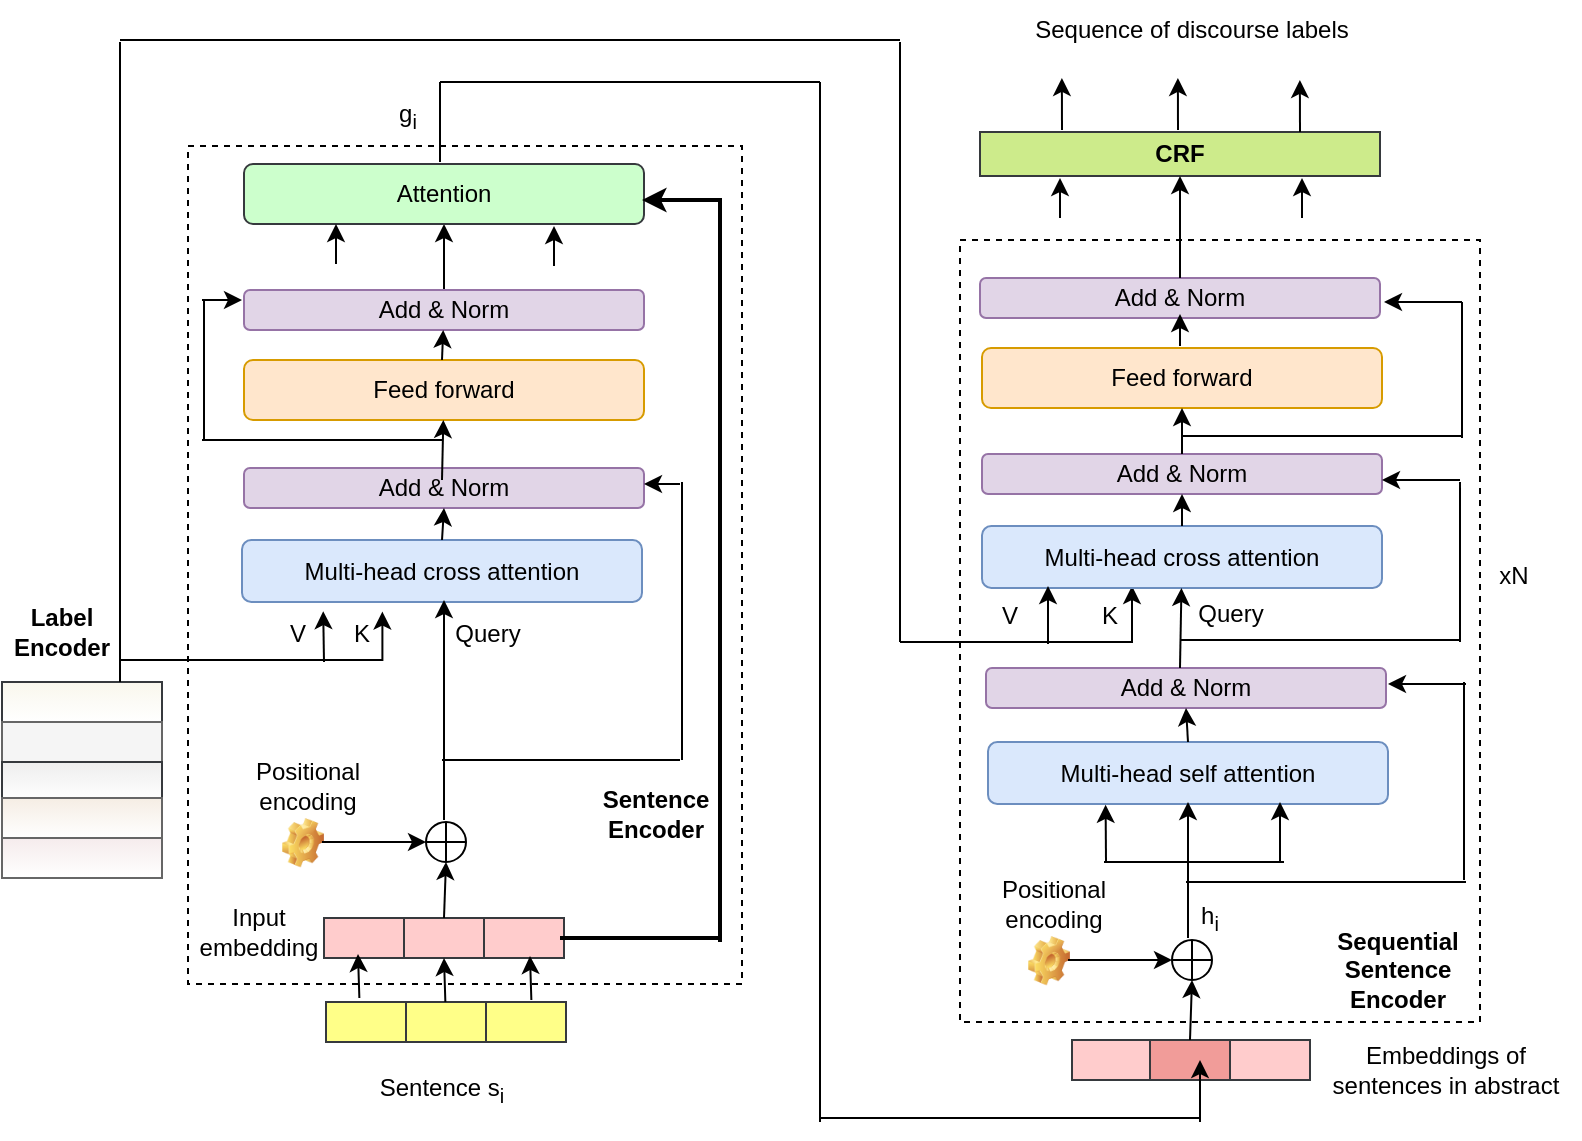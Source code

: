 <mxfile version="16.4.5" type="github">
  <diagram id="FdcYQjDbwHpzMvA2prWP" name="Page-1">
    <mxGraphModel dx="989" dy="551" grid="1" gridSize="10" guides="1" tooltips="1" connect="1" arrows="1" fold="1" page="1" pageScale="1" pageWidth="850" pageHeight="1100" math="0" shadow="0">
      <root>
        <mxCell id="0" />
        <mxCell id="1" parent="0" />
        <mxCell id="6voSHcXXVBX3k06lsxQZ-185" value="" style="rounded=0;whiteSpace=wrap;html=1;dashed=1;" vertex="1" parent="1">
          <mxGeometry x="510" y="479" width="260" height="391" as="geometry" />
        </mxCell>
        <mxCell id="6voSHcXXVBX3k06lsxQZ-63" value="" style="rounded=0;whiteSpace=wrap;html=1;dashed=1;" vertex="1" parent="1">
          <mxGeometry x="124" y="432" width="277" height="419" as="geometry" />
        </mxCell>
        <mxCell id="6voSHcXXVBX3k06lsxQZ-3" value="" style="rounded=0;whiteSpace=wrap;html=1;fillColor=#f9f7ed;strokeColor=#36393d;gradientColor=#ffffff;" vertex="1" parent="1">
          <mxGeometry x="31" y="700" width="80" height="20" as="geometry" />
        </mxCell>
        <mxCell id="6voSHcXXVBX3k06lsxQZ-4" value="" style="rounded=0;whiteSpace=wrap;html=1;fillColor=#f5f5f5;strokeColor=#666666;fontColor=#333333;" vertex="1" parent="1">
          <mxGeometry x="31" y="720" width="80" height="20" as="geometry" />
        </mxCell>
        <mxCell id="6voSHcXXVBX3k06lsxQZ-5" value="" style="rounded=0;whiteSpace=wrap;html=1;fillColor=#eeeeee;strokeColor=#36393d;gradientColor=#ffffff;" vertex="1" parent="1">
          <mxGeometry x="31" y="740" width="80" height="20" as="geometry" />
        </mxCell>
        <mxCell id="6voSHcXXVBX3k06lsxQZ-6" value="" style="rounded=0;whiteSpace=wrap;html=1;fillColor=#F5EDE4;strokeColor=#666666;fontColor=#333333;gradientColor=#ffffff;" vertex="1" parent="1">
          <mxGeometry x="31" y="758" width="80" height="20" as="geometry" />
        </mxCell>
        <mxCell id="6voSHcXXVBX3k06lsxQZ-7" value="" style="rounded=0;whiteSpace=wrap;html=1;fillColor=#F5EBEC;strokeColor=#666666;fontColor=#333333;gradientColor=#ffffff;" vertex="1" parent="1">
          <mxGeometry x="31" y="778" width="80" height="20" as="geometry" />
        </mxCell>
        <mxCell id="6voSHcXXVBX3k06lsxQZ-9" value="" style="rounded=0;whiteSpace=wrap;html=1;fillColor=#ffff88;strokeColor=#36393d;" vertex="1" parent="1">
          <mxGeometry x="193" y="860" width="40" height="20" as="geometry" />
        </mxCell>
        <mxCell id="6voSHcXXVBX3k06lsxQZ-10" value="" style="rounded=0;whiteSpace=wrap;html=1;fillColor=#ffff88;strokeColor=#36393d;" vertex="1" parent="1">
          <mxGeometry x="233" y="860" width="40" height="20" as="geometry" />
        </mxCell>
        <mxCell id="6voSHcXXVBX3k06lsxQZ-12" value="" style="rounded=0;whiteSpace=wrap;html=1;fillColor=#ffcccc;strokeColor=#36393d;" vertex="1" parent="1">
          <mxGeometry x="192" y="818" width="40" height="20" as="geometry" />
        </mxCell>
        <mxCell id="6voSHcXXVBX3k06lsxQZ-13" value="" style="rounded=0;whiteSpace=wrap;html=1;fillColor=#ffcccc;strokeColor=#36393d;" vertex="1" parent="1">
          <mxGeometry x="232" y="818" width="40" height="20" as="geometry" />
        </mxCell>
        <mxCell id="6voSHcXXVBX3k06lsxQZ-14" value="" style="rounded=0;whiteSpace=wrap;html=1;fillColor=#ffcccc;strokeColor=#36393d;" vertex="1" parent="1">
          <mxGeometry x="272" y="818" width="40" height="20" as="geometry" />
        </mxCell>
        <mxCell id="6voSHcXXVBX3k06lsxQZ-15" value="Multi-head cross attention" style="rounded=1;whiteSpace=wrap;html=1;fillColor=#dae8fc;strokeColor=#6c8ebf;" vertex="1" parent="1">
          <mxGeometry x="151" y="629" width="200" height="31" as="geometry" />
        </mxCell>
        <mxCell id="6voSHcXXVBX3k06lsxQZ-16" value="" style="verticalLabelPosition=bottom;verticalAlign=top;html=1;shape=mxgraph.flowchart.summing_function;" vertex="1" parent="1">
          <mxGeometry x="243" y="770" width="20" height="20" as="geometry" />
        </mxCell>
        <mxCell id="6voSHcXXVBX3k06lsxQZ-17" value="" style="shape=image;html=1;verticalLabelPosition=bottom;verticalAlign=top;imageAspect=1;aspect=fixed;image=img/clipart/Gear_128x128.png" vertex="1" parent="1">
          <mxGeometry x="171" y="768" width="21" height="24.63" as="geometry" />
        </mxCell>
        <mxCell id="6voSHcXXVBX3k06lsxQZ-18" value="" style="endArrow=classic;html=1;rounded=0;entryX=0;entryY=0.5;entryDx=0;entryDy=0;entryPerimeter=0;" edge="1" parent="1" target="6voSHcXXVBX3k06lsxQZ-16">
          <mxGeometry width="50" height="50" relative="1" as="geometry">
            <mxPoint x="191" y="780" as="sourcePoint" />
            <mxPoint x="243" y="728" as="targetPoint" />
          </mxGeometry>
        </mxCell>
        <mxCell id="6voSHcXXVBX3k06lsxQZ-19" value="" style="endArrow=classic;html=1;rounded=0;entryX=0.5;entryY=1;entryDx=0;entryDy=0;entryPerimeter=0;exitX=0.5;exitY=0;exitDx=0;exitDy=0;" edge="1" parent="1" source="6voSHcXXVBX3k06lsxQZ-13" target="6voSHcXXVBX3k06lsxQZ-16">
          <mxGeometry width="50" height="50" relative="1" as="geometry">
            <mxPoint x="251" y="839" as="sourcePoint" />
            <mxPoint x="301" y="789" as="targetPoint" />
          </mxGeometry>
        </mxCell>
        <mxCell id="6voSHcXXVBX3k06lsxQZ-20" value="" style="endArrow=classic;html=1;rounded=0;" edge="1" parent="1">
          <mxGeometry width="50" height="50" relative="1" as="geometry">
            <mxPoint x="252" y="769" as="sourcePoint" />
            <mxPoint x="252" y="659" as="targetPoint" />
          </mxGeometry>
        </mxCell>
        <mxCell id="6voSHcXXVBX3k06lsxQZ-28" value="" style="endArrow=classic;html=1;rounded=0;entryX=0.75;entryY=1;entryDx=0;entryDy=0;" edge="1" parent="1" source="6voSHcXXVBX3k06lsxQZ-10">
          <mxGeometry width="50" height="50" relative="1" as="geometry">
            <mxPoint x="252" y="859" as="sourcePoint" />
            <mxPoint x="252" y="838" as="targetPoint" />
          </mxGeometry>
        </mxCell>
        <mxCell id="6voSHcXXVBX3k06lsxQZ-29" value="" style="rounded=0;whiteSpace=wrap;html=1;fillColor=#ffff88;strokeColor=#36393d;" vertex="1" parent="1">
          <mxGeometry x="273" y="860" width="40" height="20" as="geometry" />
        </mxCell>
        <mxCell id="6voSHcXXVBX3k06lsxQZ-41" value="" style="edgeStyle=orthogonalEdgeStyle;rounded=0;orthogonalLoop=1;jettySize=auto;html=1;exitX=0.5;exitY=0;exitDx=0;exitDy=0;" edge="1" parent="1" source="6voSHcXXVBX3k06lsxQZ-32" target="6voSHcXXVBX3k06lsxQZ-34">
          <mxGeometry relative="1" as="geometry" />
        </mxCell>
        <mxCell id="6voSHcXXVBX3k06lsxQZ-30" value="Add &amp;amp; Norm" style="rounded=1;whiteSpace=wrap;html=1;fillColor=#e1d5e7;strokeColor=#9673a6;" vertex="1" parent="1">
          <mxGeometry x="152" y="593" width="200" height="20" as="geometry" />
        </mxCell>
        <mxCell id="6voSHcXXVBX3k06lsxQZ-31" value="Feed forward" style="rounded=1;whiteSpace=wrap;html=1;fillColor=#ffe6cc;strokeColor=#d79b00;" vertex="1" parent="1">
          <mxGeometry x="152" y="539" width="200" height="30" as="geometry" />
        </mxCell>
        <mxCell id="6voSHcXXVBX3k06lsxQZ-32" value="Add &amp;amp; Norm" style="rounded=1;whiteSpace=wrap;html=1;fillColor=#e1d5e7;strokeColor=#9673a6;" vertex="1" parent="1">
          <mxGeometry x="152" y="504" width="200" height="20" as="geometry" />
        </mxCell>
        <mxCell id="6voSHcXXVBX3k06lsxQZ-34" value="Attention" style="rounded=1;whiteSpace=wrap;html=1;fillColor=#CCFFCC;strokeColor=#36393d;" vertex="1" parent="1">
          <mxGeometry x="152" y="441" width="200" height="30" as="geometry" />
        </mxCell>
        <mxCell id="6voSHcXXVBX3k06lsxQZ-36" value="" style="endArrow=classic;html=1;rounded=0;exitX=0.5;exitY=0;exitDx=0;exitDy=0;entryX=0.5;entryY=1;entryDx=0;entryDy=0;" edge="1" parent="1" source="6voSHcXXVBX3k06lsxQZ-15" target="6voSHcXXVBX3k06lsxQZ-30">
          <mxGeometry width="50" height="50" relative="1" as="geometry">
            <mxPoint x="251" y="659" as="sourcePoint" />
            <mxPoint x="301" y="609" as="targetPoint" />
          </mxGeometry>
        </mxCell>
        <mxCell id="6voSHcXXVBX3k06lsxQZ-39" value="" style="endArrow=classic;html=1;rounded=0;" edge="1" parent="1" target="6voSHcXXVBX3k06lsxQZ-31">
          <mxGeometry width="50" height="50" relative="1" as="geometry">
            <mxPoint x="251" y="599" as="sourcePoint" />
            <mxPoint x="301" y="549" as="targetPoint" />
          </mxGeometry>
        </mxCell>
        <mxCell id="6voSHcXXVBX3k06lsxQZ-43" value="" style="endArrow=classic;html=1;rounded=0;" edge="1" parent="1" target="6voSHcXXVBX3k06lsxQZ-32">
          <mxGeometry width="50" height="50" relative="1" as="geometry">
            <mxPoint x="251" y="539" as="sourcePoint" />
            <mxPoint x="301" y="509" as="targetPoint" />
          </mxGeometry>
        </mxCell>
        <mxCell id="6voSHcXXVBX3k06lsxQZ-44" value="" style="endArrow=none;html=1;rounded=0;" edge="1" parent="1">
          <mxGeometry width="50" height="50" relative="1" as="geometry">
            <mxPoint x="251" y="739" as="sourcePoint" />
            <mxPoint x="370" y="739" as="targetPoint" />
          </mxGeometry>
        </mxCell>
        <mxCell id="6voSHcXXVBX3k06lsxQZ-45" value="" style="endArrow=none;html=1;rounded=0;" edge="1" parent="1">
          <mxGeometry width="50" height="50" relative="1" as="geometry">
            <mxPoint x="371" y="739" as="sourcePoint" />
            <mxPoint x="371" y="600" as="targetPoint" />
          </mxGeometry>
        </mxCell>
        <mxCell id="6voSHcXXVBX3k06lsxQZ-46" value="" style="endArrow=classic;html=1;rounded=0;entryX=1;entryY=0.5;entryDx=0;entryDy=0;" edge="1" parent="1">
          <mxGeometry width="50" height="50" relative="1" as="geometry">
            <mxPoint x="370" y="601" as="sourcePoint" />
            <mxPoint x="352" y="601" as="targetPoint" />
          </mxGeometry>
        </mxCell>
        <mxCell id="6voSHcXXVBX3k06lsxQZ-47" value="" style="endArrow=classic;html=1;rounded=0;strokeWidth=2;" edge="1" parent="1">
          <mxGeometry width="50" height="50" relative="1" as="geometry">
            <mxPoint x="391" y="459" as="sourcePoint" />
            <mxPoint x="351" y="459" as="targetPoint" />
          </mxGeometry>
        </mxCell>
        <mxCell id="6voSHcXXVBX3k06lsxQZ-50" value="" style="endArrow=none;html=1;rounded=0;" edge="1" parent="1">
          <mxGeometry width="50" height="50" relative="1" as="geometry">
            <mxPoint x="131" y="579" as="sourcePoint" />
            <mxPoint x="251" y="579" as="targetPoint" />
          </mxGeometry>
        </mxCell>
        <mxCell id="6voSHcXXVBX3k06lsxQZ-51" value="" style="endArrow=none;html=1;rounded=0;" edge="1" parent="1">
          <mxGeometry width="50" height="50" relative="1" as="geometry">
            <mxPoint x="132" y="579" as="sourcePoint" />
            <mxPoint x="132" y="509" as="targetPoint" />
          </mxGeometry>
        </mxCell>
        <mxCell id="6voSHcXXVBX3k06lsxQZ-52" value="" style="endArrow=classic;html=1;rounded=0;" edge="1" parent="1">
          <mxGeometry width="50" height="50" relative="1" as="geometry">
            <mxPoint x="131" y="509" as="sourcePoint" />
            <mxPoint x="151" y="509" as="targetPoint" />
          </mxGeometry>
        </mxCell>
        <mxCell id="6voSHcXXVBX3k06lsxQZ-58" value="Sentence s&lt;sub&gt;i&lt;/sub&gt;" style="text;html=1;strokeColor=none;fillColor=none;align=center;verticalAlign=middle;whiteSpace=wrap;rounded=0;" vertex="1" parent="1">
          <mxGeometry x="181" y="889" width="140" height="30" as="geometry" />
        </mxCell>
        <mxCell id="6voSHcXXVBX3k06lsxQZ-59" value="Input embedding" style="text;html=1;strokeColor=none;fillColor=none;align=center;verticalAlign=middle;whiteSpace=wrap;rounded=0;" vertex="1" parent="1">
          <mxGeometry x="122" y="810" width="75" height="30" as="geometry" />
        </mxCell>
        <mxCell id="6voSHcXXVBX3k06lsxQZ-60" value="Positional encoding" style="text;html=1;strokeColor=none;fillColor=none;align=center;verticalAlign=middle;whiteSpace=wrap;rounded=0;" vertex="1" parent="1">
          <mxGeometry x="139" y="737" width="90" height="30" as="geometry" />
        </mxCell>
        <mxCell id="6voSHcXXVBX3k06lsxQZ-64" value="&lt;font style=&quot;font-size: 12px&quot;&gt;&lt;b&gt;Label Encoder&lt;/b&gt;&lt;/font&gt;" style="text;html=1;strokeColor=none;fillColor=none;align=center;verticalAlign=middle;whiteSpace=wrap;rounded=0;" vertex="1" parent="1">
          <mxGeometry x="31" y="660" width="60" height="30" as="geometry" />
        </mxCell>
        <mxCell id="6voSHcXXVBX3k06lsxQZ-65" value="Query" style="text;html=1;strokeColor=none;fillColor=none;align=center;verticalAlign=middle;whiteSpace=wrap;rounded=0;" vertex="1" parent="1">
          <mxGeometry x="254" y="661" width="40" height="30" as="geometry" />
        </mxCell>
        <mxCell id="6voSHcXXVBX3k06lsxQZ-67" value="" style="edgeStyle=orthogonalEdgeStyle;rounded=0;orthogonalLoop=1;jettySize=auto;html=1;startArrow=none;" edge="1" parent="1">
          <mxGeometry relative="1" as="geometry">
            <mxPoint x="596" y="652" as="targetPoint" />
            <Array as="points">
              <mxPoint x="596" y="680" />
            </Array>
            <mxPoint x="480" y="680" as="sourcePoint" />
          </mxGeometry>
        </mxCell>
        <mxCell id="6voSHcXXVBX3k06lsxQZ-71" value="Multi-head cross attention" style="rounded=1;whiteSpace=wrap;html=1;fillColor=#dae8fc;strokeColor=#6c8ebf;" vertex="1" parent="1">
          <mxGeometry x="521" y="622" width="200" height="31" as="geometry" />
        </mxCell>
        <mxCell id="6voSHcXXVBX3k06lsxQZ-77" value="" style="endArrow=classic;html=1;rounded=0;entryX=0.25;entryY=1;entryDx=0;entryDy=0;" edge="1" parent="1">
          <mxGeometry width="50" height="50" relative="1" as="geometry">
            <mxPoint x="554" y="681" as="sourcePoint" />
            <mxPoint x="554" y="652" as="targetPoint" />
          </mxGeometry>
        </mxCell>
        <mxCell id="6voSHcXXVBX3k06lsxQZ-79" value="Add &amp;amp; Norm" style="rounded=1;whiteSpace=wrap;html=1;fillColor=#e1d5e7;strokeColor=#9673a6;" vertex="1" parent="1">
          <mxGeometry x="521" y="586" width="200" height="20" as="geometry" />
        </mxCell>
        <mxCell id="6voSHcXXVBX3k06lsxQZ-80" value="Feed forward" style="rounded=1;whiteSpace=wrap;html=1;fillColor=#ffe6cc;strokeColor=#d79b00;" vertex="1" parent="1">
          <mxGeometry x="521" y="533" width="200" height="30" as="geometry" />
        </mxCell>
        <mxCell id="6voSHcXXVBX3k06lsxQZ-83" value="" style="endArrow=classic;html=1;rounded=0;exitX=0.5;exitY=0;exitDx=0;exitDy=0;entryX=0.5;entryY=1;entryDx=0;entryDy=0;" edge="1" parent="1" source="6voSHcXXVBX3k06lsxQZ-71" target="6voSHcXXVBX3k06lsxQZ-79">
          <mxGeometry width="50" height="50" relative="1" as="geometry">
            <mxPoint x="623" y="428" as="sourcePoint" />
            <mxPoint x="673" y="378" as="targetPoint" />
          </mxGeometry>
        </mxCell>
        <mxCell id="6voSHcXXVBX3k06lsxQZ-102" value="" style="rounded=0;whiteSpace=wrap;html=1;fillColor=#ffcccc;strokeColor=#36393d;" vertex="1" parent="1">
          <mxGeometry x="566" y="879" width="40" height="20" as="geometry" />
        </mxCell>
        <mxCell id="6voSHcXXVBX3k06lsxQZ-103" value="" style="rounded=0;whiteSpace=wrap;html=1;fillColor=#F19C99;strokeColor=#36393d;" vertex="1" parent="1">
          <mxGeometry x="605" y="879" width="40" height="20" as="geometry" />
        </mxCell>
        <mxCell id="6voSHcXXVBX3k06lsxQZ-104" value="" style="rounded=0;whiteSpace=wrap;html=1;fillColor=#ffcccc;strokeColor=#36393d;" vertex="1" parent="1">
          <mxGeometry x="645" y="879" width="40" height="20" as="geometry" />
        </mxCell>
        <mxCell id="6voSHcXXVBX3k06lsxQZ-105" value="Multi-head self attention" style="rounded=1;whiteSpace=wrap;html=1;fillColor=#dae8fc;strokeColor=#6c8ebf;" vertex="1" parent="1">
          <mxGeometry x="524" y="730" width="200" height="31" as="geometry" />
        </mxCell>
        <mxCell id="6voSHcXXVBX3k06lsxQZ-106" value="" style="verticalLabelPosition=bottom;verticalAlign=top;html=1;shape=mxgraph.flowchart.summing_function;" vertex="1" parent="1">
          <mxGeometry x="616" y="829" width="20" height="20" as="geometry" />
        </mxCell>
        <mxCell id="6voSHcXXVBX3k06lsxQZ-107" value="" style="shape=image;html=1;verticalLabelPosition=bottom;verticalAlign=top;imageAspect=1;aspect=fixed;image=img/clipart/Gear_128x128.png" vertex="1" parent="1">
          <mxGeometry x="544" y="827" width="21" height="24.63" as="geometry" />
        </mxCell>
        <mxCell id="6voSHcXXVBX3k06lsxQZ-108" value="" style="endArrow=classic;html=1;rounded=0;entryX=0;entryY=0.5;entryDx=0;entryDy=0;entryPerimeter=0;" edge="1" parent="1" target="6voSHcXXVBX3k06lsxQZ-106">
          <mxGeometry width="50" height="50" relative="1" as="geometry">
            <mxPoint x="564" y="839" as="sourcePoint" />
            <mxPoint x="616" y="787" as="targetPoint" />
          </mxGeometry>
        </mxCell>
        <mxCell id="6voSHcXXVBX3k06lsxQZ-109" value="" style="endArrow=classic;html=1;rounded=0;entryX=0.5;entryY=1;entryDx=0;entryDy=0;entryPerimeter=0;exitX=0.5;exitY=0;exitDx=0;exitDy=0;" edge="1" parent="1" source="6voSHcXXVBX3k06lsxQZ-103" target="6voSHcXXVBX3k06lsxQZ-106">
          <mxGeometry width="50" height="50" relative="1" as="geometry">
            <mxPoint x="624" y="898" as="sourcePoint" />
            <mxPoint x="674" y="848" as="targetPoint" />
          </mxGeometry>
        </mxCell>
        <mxCell id="6voSHcXXVBX3k06lsxQZ-110" value="" style="endArrow=classic;html=1;rounded=0;" edge="1" parent="1">
          <mxGeometry width="50" height="50" relative="1" as="geometry">
            <mxPoint x="624" y="828" as="sourcePoint" />
            <mxPoint x="624" y="760" as="targetPoint" />
          </mxGeometry>
        </mxCell>
        <mxCell id="6voSHcXXVBX3k06lsxQZ-113" value="Add &amp;amp; Norm" style="rounded=1;whiteSpace=wrap;html=1;fillColor=#e1d5e7;strokeColor=#9673a6;" vertex="1" parent="1">
          <mxGeometry x="523" y="693" width="200" height="20" as="geometry" />
        </mxCell>
        <mxCell id="6voSHcXXVBX3k06lsxQZ-117" value="" style="endArrow=classic;html=1;rounded=0;exitX=0.5;exitY=0;exitDx=0;exitDy=0;entryX=0.5;entryY=1;entryDx=0;entryDy=0;" edge="1" parent="1" source="6voSHcXXVBX3k06lsxQZ-105" target="6voSHcXXVBX3k06lsxQZ-113">
          <mxGeometry width="50" height="50" relative="1" as="geometry">
            <mxPoint x="624" y="718" as="sourcePoint" />
            <mxPoint x="674" y="668" as="targetPoint" />
          </mxGeometry>
        </mxCell>
        <mxCell id="6voSHcXXVBX3k06lsxQZ-120" value="" style="endArrow=none;html=1;rounded=0;" edge="1" parent="1">
          <mxGeometry width="50" height="50" relative="1" as="geometry">
            <mxPoint x="623" y="800" as="sourcePoint" />
            <mxPoint x="763" y="800" as="targetPoint" />
          </mxGeometry>
        </mxCell>
        <mxCell id="6voSHcXXVBX3k06lsxQZ-121" value="" style="endArrow=none;html=1;rounded=0;" edge="1" parent="1">
          <mxGeometry width="50" height="50" relative="1" as="geometry">
            <mxPoint x="762" y="799" as="sourcePoint" />
            <mxPoint x="762" y="700" as="targetPoint" />
          </mxGeometry>
        </mxCell>
        <mxCell id="6voSHcXXVBX3k06lsxQZ-122" value="" style="endArrow=classic;html=1;rounded=0;entryX=1;entryY=0.5;entryDx=0;entryDy=0;" edge="1" parent="1">
          <mxGeometry width="50" height="50" relative="1" as="geometry">
            <mxPoint x="763" y="701" as="sourcePoint" />
            <mxPoint x="724" y="701" as="targetPoint" />
          </mxGeometry>
        </mxCell>
        <mxCell id="6voSHcXXVBX3k06lsxQZ-131" value="Positional encoding" style="text;html=1;strokeColor=none;fillColor=none;align=center;verticalAlign=middle;whiteSpace=wrap;rounded=0;" vertex="1" parent="1">
          <mxGeometry x="512" y="796" width="90" height="30" as="geometry" />
        </mxCell>
        <mxCell id="6voSHcXXVBX3k06lsxQZ-144" value="" style="endArrow=none;html=1;rounded=0;" edge="1" parent="1">
          <mxGeometry width="50" height="50" relative="1" as="geometry">
            <mxPoint x="250" y="440" as="sourcePoint" />
            <mxPoint x="250" y="400" as="targetPoint" />
          </mxGeometry>
        </mxCell>
        <mxCell id="6voSHcXXVBX3k06lsxQZ-145" value="" style="endArrow=none;html=1;rounded=0;" edge="1" parent="1">
          <mxGeometry width="50" height="50" relative="1" as="geometry">
            <mxPoint x="250" y="400" as="sourcePoint" />
            <mxPoint x="440" y="400" as="targetPoint" />
          </mxGeometry>
        </mxCell>
        <mxCell id="6voSHcXXVBX3k06lsxQZ-146" value="" style="endArrow=none;html=1;rounded=0;" edge="1" parent="1">
          <mxGeometry width="50" height="50" relative="1" as="geometry">
            <mxPoint x="440" y="400" as="sourcePoint" />
            <mxPoint x="440" y="920" as="targetPoint" />
          </mxGeometry>
        </mxCell>
        <mxCell id="6voSHcXXVBX3k06lsxQZ-148" value="" style="endArrow=none;html=1;rounded=0;" edge="1" parent="1">
          <mxGeometry width="50" height="50" relative="1" as="geometry">
            <mxPoint x="440" y="918" as="sourcePoint" />
            <mxPoint x="630" y="918" as="targetPoint" />
          </mxGeometry>
        </mxCell>
        <mxCell id="6voSHcXXVBX3k06lsxQZ-150" value="g&lt;sub&gt;i&lt;/sub&gt;" style="text;html=1;strokeColor=none;fillColor=none;align=center;verticalAlign=middle;whiteSpace=wrap;rounded=0;" vertex="1" parent="1">
          <mxGeometry x="204" y="402" width="60" height="30" as="geometry" />
        </mxCell>
        <mxCell id="6voSHcXXVBX3k06lsxQZ-151" value="" style="endArrow=none;html=1;rounded=0;" edge="1" parent="1">
          <mxGeometry width="50" height="50" relative="1" as="geometry">
            <mxPoint x="582" y="790" as="sourcePoint" />
            <mxPoint x="672" y="790" as="targetPoint" />
          </mxGeometry>
        </mxCell>
        <mxCell id="6voSHcXXVBX3k06lsxQZ-152" value="" style="endArrow=classic;html=1;rounded=0;entryX=0.294;entryY=1.013;entryDx=0;entryDy=0;entryPerimeter=0;" edge="1" parent="1" target="6voSHcXXVBX3k06lsxQZ-105">
          <mxGeometry width="50" height="50" relative="1" as="geometry">
            <mxPoint x="583" y="790" as="sourcePoint" />
            <mxPoint x="600" y="770" as="targetPoint" />
            <Array as="points" />
          </mxGeometry>
        </mxCell>
        <mxCell id="6voSHcXXVBX3k06lsxQZ-153" value="" style="endArrow=classic;html=1;rounded=0;entryX=0.73;entryY=0.968;entryDx=0;entryDy=0;entryPerimeter=0;" edge="1" parent="1" target="6voSHcXXVBX3k06lsxQZ-105">
          <mxGeometry width="50" height="50" relative="1" as="geometry">
            <mxPoint x="670" y="790" as="sourcePoint" />
            <mxPoint x="720" y="760" as="targetPoint" />
          </mxGeometry>
        </mxCell>
        <mxCell id="6voSHcXXVBX3k06lsxQZ-154" value="h&lt;sub&gt;i&lt;/sub&gt;" style="text;html=1;strokeColor=none;fillColor=none;align=center;verticalAlign=middle;whiteSpace=wrap;rounded=0;" vertex="1" parent="1">
          <mxGeometry x="605" y="803" width="60" height="30" as="geometry" />
        </mxCell>
        <mxCell id="6voSHcXXVBX3k06lsxQZ-156" value="" style="endArrow=classic;html=1;rounded=0;" edge="1" parent="1" target="6voSHcXXVBX3k06lsxQZ-71">
          <mxGeometry width="50" height="50" relative="1" as="geometry">
            <mxPoint x="620" y="693" as="sourcePoint" />
            <mxPoint x="670" y="643" as="targetPoint" />
          </mxGeometry>
        </mxCell>
        <mxCell id="6voSHcXXVBX3k06lsxQZ-161" value="" style="edgeStyle=elbowEdgeStyle;elbow=vertical;endArrow=classic;html=1;rounded=0;entryX=0.351;entryY=0.994;entryDx=0;entryDy=0;entryPerimeter=0;" edge="1" parent="1">
          <mxGeometry width="50" height="50" relative="1" as="geometry">
            <mxPoint x="90" y="700" as="sourcePoint" />
            <mxPoint x="221.2" y="664.814" as="targetPoint" />
            <Array as="points">
              <mxPoint x="180" y="689" />
            </Array>
          </mxGeometry>
        </mxCell>
        <mxCell id="6voSHcXXVBX3k06lsxQZ-165" value="K" style="text;html=1;strokeColor=none;fillColor=none;align=center;verticalAlign=middle;whiteSpace=wrap;rounded=0;" vertex="1" parent="1">
          <mxGeometry x="181" y="661" width="60" height="30" as="geometry" />
        </mxCell>
        <mxCell id="6voSHcXXVBX3k06lsxQZ-166" value="" style="endArrow=none;html=1;rounded=0;" edge="1" parent="1">
          <mxGeometry width="50" height="50" relative="1" as="geometry">
            <mxPoint x="90" y="690" as="sourcePoint" />
            <mxPoint x="90" y="380" as="targetPoint" />
          </mxGeometry>
        </mxCell>
        <mxCell id="6voSHcXXVBX3k06lsxQZ-167" value="" style="endArrow=none;html=1;rounded=0;" edge="1" parent="1">
          <mxGeometry width="50" height="50" relative="1" as="geometry">
            <mxPoint x="90" y="379" as="sourcePoint" />
            <mxPoint x="480" y="379" as="targetPoint" />
          </mxGeometry>
        </mxCell>
        <mxCell id="6voSHcXXVBX3k06lsxQZ-169" value="V" style="text;html=1;strokeColor=none;fillColor=none;align=center;verticalAlign=middle;whiteSpace=wrap;rounded=0;" vertex="1" parent="1">
          <mxGeometry x="505" y="652" width="60" height="30" as="geometry" />
        </mxCell>
        <mxCell id="6voSHcXXVBX3k06lsxQZ-171" value="K" style="text;html=1;strokeColor=none;fillColor=none;align=center;verticalAlign=middle;whiteSpace=wrap;rounded=0;" vertex="1" parent="1">
          <mxGeometry x="555" y="652" width="60" height="30" as="geometry" />
        </mxCell>
        <mxCell id="6voSHcXXVBX3k06lsxQZ-174" value="" style="endArrow=classic;html=1;rounded=0;entryX=0.203;entryY=1.148;entryDx=0;entryDy=0;entryPerimeter=0;" edge="1" parent="1" target="6voSHcXXVBX3k06lsxQZ-15">
          <mxGeometry width="50" height="50" relative="1" as="geometry">
            <mxPoint x="192" y="690" as="sourcePoint" />
            <mxPoint x="192" y="670" as="targetPoint" />
          </mxGeometry>
        </mxCell>
        <mxCell id="6voSHcXXVBX3k06lsxQZ-175" value="V" style="text;html=1;strokeColor=none;fillColor=none;align=center;verticalAlign=middle;whiteSpace=wrap;rounded=0;" vertex="1" parent="1">
          <mxGeometry x="148" y="661" width="62" height="30" as="geometry" />
        </mxCell>
        <mxCell id="6voSHcXXVBX3k06lsxQZ-176" value="" style="endArrow=none;html=1;rounded=0;" edge="1" parent="1">
          <mxGeometry width="50" height="50" relative="1" as="geometry">
            <mxPoint x="480" y="680" as="sourcePoint" />
            <mxPoint x="480" y="380" as="targetPoint" />
          </mxGeometry>
        </mxCell>
        <mxCell id="6voSHcXXVBX3k06lsxQZ-177" value="" style="endArrow=classic;html=1;rounded=0;exitX=0.5;exitY=0;exitDx=0;exitDy=0;entryX=0.5;entryY=1;entryDx=0;entryDy=0;" edge="1" parent="1" source="6voSHcXXVBX3k06lsxQZ-79" target="6voSHcXXVBX3k06lsxQZ-80">
          <mxGeometry width="50" height="50" relative="1" as="geometry">
            <mxPoint x="620" y="610" as="sourcePoint" />
            <mxPoint x="670" y="560" as="targetPoint" />
          </mxGeometry>
        </mxCell>
        <mxCell id="6voSHcXXVBX3k06lsxQZ-178" value="" style="endArrow=none;html=1;rounded=0;" edge="1" parent="1">
          <mxGeometry width="50" height="50" relative="1" as="geometry">
            <mxPoint x="620" y="679" as="sourcePoint" />
            <mxPoint x="760" y="679" as="targetPoint" />
          </mxGeometry>
        </mxCell>
        <mxCell id="6voSHcXXVBX3k06lsxQZ-179" value="" style="endArrow=classic;html=1;rounded=0;entryX=1;entryY=0.5;entryDx=0;entryDy=0;" edge="1" parent="1">
          <mxGeometry width="50" height="50" relative="1" as="geometry">
            <mxPoint x="760" y="599" as="sourcePoint" />
            <mxPoint x="721" y="599" as="targetPoint" />
          </mxGeometry>
        </mxCell>
        <mxCell id="6voSHcXXVBX3k06lsxQZ-180" value="" style="endArrow=none;html=1;rounded=0;" edge="1" parent="1">
          <mxGeometry width="50" height="50" relative="1" as="geometry">
            <mxPoint x="760" y="600" as="sourcePoint" />
            <mxPoint x="760" y="680" as="targetPoint" />
          </mxGeometry>
        </mxCell>
        <mxCell id="6voSHcXXVBX3k06lsxQZ-181" value="Add &amp;amp; Norm" style="rounded=1;whiteSpace=wrap;html=1;fillColor=#e1d5e7;strokeColor=#9673a6;" vertex="1" parent="1">
          <mxGeometry x="520" y="498" width="200" height="20" as="geometry" />
        </mxCell>
        <mxCell id="6voSHcXXVBX3k06lsxQZ-182" value="" style="endArrow=classic;html=1;rounded=0;exitX=0.5;exitY=0;exitDx=0;exitDy=0;entryX=0.5;entryY=1;entryDx=0;entryDy=0;" edge="1" parent="1">
          <mxGeometry width="50" height="50" relative="1" as="geometry">
            <mxPoint x="620" y="532" as="sourcePoint" />
            <mxPoint x="620" y="516" as="targetPoint" />
          </mxGeometry>
        </mxCell>
        <mxCell id="6voSHcXXVBX3k06lsxQZ-183" value="&lt;font style=&quot;font-size: 12px&quot;&gt;&lt;b&gt;CRF&lt;/b&gt;&lt;/font&gt;" style="rounded=0;whiteSpace=wrap;html=1;strokeColor=#36393d;fillColor=#cdeb8b;" vertex="1" parent="1">
          <mxGeometry x="520" y="425" width="200" height="22" as="geometry" />
        </mxCell>
        <mxCell id="6voSHcXXVBX3k06lsxQZ-186" value="xN" style="text;html=1;strokeColor=none;fillColor=none;align=center;verticalAlign=middle;whiteSpace=wrap;rounded=0;dashed=1;" vertex="1" parent="1">
          <mxGeometry x="757" y="632" width="60" height="30" as="geometry" />
        </mxCell>
        <mxCell id="6voSHcXXVBX3k06lsxQZ-187" value="&lt;font style=&quot;font-size: 12px&quot;&gt;&lt;b&gt;Sentence Encoder&lt;/b&gt;&lt;/font&gt;" style="text;html=1;strokeColor=none;fillColor=none;align=center;verticalAlign=middle;whiteSpace=wrap;rounded=0;dashed=1;" vertex="1" parent="1">
          <mxGeometry x="328" y="751" width="60" height="30" as="geometry" />
        </mxCell>
        <mxCell id="6voSHcXXVBX3k06lsxQZ-188" value="&lt;font style=&quot;font-size: 12px&quot;&gt;&lt;b&gt;Sequential Sentence Encoder&lt;/b&gt;&lt;/font&gt;" style="text;html=1;strokeColor=none;fillColor=none;align=center;verticalAlign=middle;whiteSpace=wrap;rounded=0;dashed=1;" vertex="1" parent="1">
          <mxGeometry x="699" y="829" width="60" height="30" as="geometry" />
        </mxCell>
        <mxCell id="6voSHcXXVBX3k06lsxQZ-189" value="" style="endArrow=classic;html=1;rounded=0;fontSize=14;exitX=0.5;exitY=0;exitDx=0;exitDy=0;entryX=0.5;entryY=1;entryDx=0;entryDy=0;" edge="1" parent="1" source="6voSHcXXVBX3k06lsxQZ-181" target="6voSHcXXVBX3k06lsxQZ-183">
          <mxGeometry width="50" height="50" relative="1" as="geometry">
            <mxPoint x="620" y="510" as="sourcePoint" />
            <mxPoint x="670" y="460" as="targetPoint" />
          </mxGeometry>
        </mxCell>
        <mxCell id="6voSHcXXVBX3k06lsxQZ-191" value="Embeddings of sentences in abstract" style="text;html=1;strokeColor=none;fillColor=none;align=center;verticalAlign=middle;whiteSpace=wrap;rounded=0;" vertex="1" parent="1">
          <mxGeometry x="686" y="879" width="134" height="30" as="geometry" />
        </mxCell>
        <mxCell id="6voSHcXXVBX3k06lsxQZ-192" value="" style="endArrow=classic;html=1;rounded=0;fontSize=12;" edge="1" parent="1">
          <mxGeometry width="50" height="50" relative="1" as="geometry">
            <mxPoint x="630" y="920" as="sourcePoint" />
            <mxPoint x="630" y="889" as="targetPoint" />
          </mxGeometry>
        </mxCell>
        <mxCell id="6voSHcXXVBX3k06lsxQZ-194" value="Sequence of discourse labels" style="text;html=1;strokeColor=none;fillColor=none;align=center;verticalAlign=middle;whiteSpace=wrap;rounded=0;dashed=1;fontSize=12;" vertex="1" parent="1">
          <mxGeometry x="542" y="359" width="168" height="30" as="geometry" />
        </mxCell>
        <mxCell id="6voSHcXXVBX3k06lsxQZ-196" value="Query" style="text;html=1;strokeColor=none;fillColor=none;align=center;verticalAlign=middle;whiteSpace=wrap;rounded=0;dashed=1;fontSize=12;" vertex="1" parent="1">
          <mxGeometry x="612" y="656" width="67" height="20" as="geometry" />
        </mxCell>
        <mxCell id="6voSHcXXVBX3k06lsxQZ-198" value="" style="endArrow=none;html=1;rounded=0;" edge="1" parent="1">
          <mxGeometry width="50" height="50" relative="1" as="geometry">
            <mxPoint x="621" y="577" as="sourcePoint" />
            <mxPoint x="761" y="577" as="targetPoint" />
          </mxGeometry>
        </mxCell>
        <mxCell id="6voSHcXXVBX3k06lsxQZ-199" value="" style="endArrow=none;html=1;rounded=0;" edge="1" parent="1">
          <mxGeometry width="50" height="50" relative="1" as="geometry">
            <mxPoint x="761" y="510" as="sourcePoint" />
            <mxPoint x="761" y="578" as="targetPoint" />
          </mxGeometry>
        </mxCell>
        <mxCell id="6voSHcXXVBX3k06lsxQZ-200" value="" style="endArrow=classic;html=1;rounded=0;entryX=1;entryY=0.5;entryDx=0;entryDy=0;" edge="1" parent="1">
          <mxGeometry width="50" height="50" relative="1" as="geometry">
            <mxPoint x="761" y="510" as="sourcePoint" />
            <mxPoint x="722" y="510" as="targetPoint" />
          </mxGeometry>
        </mxCell>
        <mxCell id="6voSHcXXVBX3k06lsxQZ-202" value="" style="endArrow=classic;html=1;rounded=0;fontSize=12;" edge="1" parent="1">
          <mxGeometry width="50" height="50" relative="1" as="geometry">
            <mxPoint x="560" y="468" as="sourcePoint" />
            <mxPoint x="560" y="448" as="targetPoint" />
          </mxGeometry>
        </mxCell>
        <mxCell id="6voSHcXXVBX3k06lsxQZ-205" value="" style="endArrow=classic;html=1;rounded=0;fontSize=12;" edge="1" parent="1">
          <mxGeometry width="50" height="50" relative="1" as="geometry">
            <mxPoint x="681" y="468" as="sourcePoint" />
            <mxPoint x="681" y="448" as="targetPoint" />
          </mxGeometry>
        </mxCell>
        <mxCell id="6voSHcXXVBX3k06lsxQZ-206" value="" style="endArrow=classic;html=1;rounded=0;fontSize=12;" edge="1" parent="1">
          <mxGeometry width="50" height="50" relative="1" as="geometry">
            <mxPoint x="307" y="492" as="sourcePoint" />
            <mxPoint x="307" y="472" as="targetPoint" />
          </mxGeometry>
        </mxCell>
        <mxCell id="6voSHcXXVBX3k06lsxQZ-209" value="" style="endArrow=none;html=1;rounded=0;strokeWidth=2;" edge="1" parent="1">
          <mxGeometry width="50" height="50" relative="1" as="geometry">
            <mxPoint x="310" y="828" as="sourcePoint" />
            <mxPoint x="390" y="828" as="targetPoint" />
          </mxGeometry>
        </mxCell>
        <mxCell id="6voSHcXXVBX3k06lsxQZ-211" value="" style="endArrow=classic;html=1;rounded=0;fontSize=12;" edge="1" parent="1">
          <mxGeometry width="50" height="50" relative="1" as="geometry">
            <mxPoint x="198" y="491" as="sourcePoint" />
            <mxPoint x="198" y="471" as="targetPoint" />
          </mxGeometry>
        </mxCell>
        <mxCell id="6voSHcXXVBX3k06lsxQZ-213" value="" style="endArrow=none;html=1;rounded=0;fontSize=12;strokeWidth=2;" edge="1" parent="1">
          <mxGeometry width="50" height="50" relative="1" as="geometry">
            <mxPoint x="390" y="830" as="sourcePoint" />
            <mxPoint x="390" y="460" as="targetPoint" />
          </mxGeometry>
        </mxCell>
        <mxCell id="6voSHcXXVBX3k06lsxQZ-214" value="" style="endArrow=classic;html=1;rounded=0;entryX=0.75;entryY=1;entryDx=0;entryDy=0;" edge="1" parent="1">
          <mxGeometry width="50" height="50" relative="1" as="geometry">
            <mxPoint x="295.688" y="859" as="sourcePoint" />
            <mxPoint x="295" y="837" as="targetPoint" />
          </mxGeometry>
        </mxCell>
        <mxCell id="6voSHcXXVBX3k06lsxQZ-215" value="" style="endArrow=classic;html=1;rounded=0;entryX=0.75;entryY=1;entryDx=0;entryDy=0;" edge="1" parent="1">
          <mxGeometry width="50" height="50" relative="1" as="geometry">
            <mxPoint x="209.688" y="858" as="sourcePoint" />
            <mxPoint x="209" y="836" as="targetPoint" />
          </mxGeometry>
        </mxCell>
        <mxCell id="6voSHcXXVBX3k06lsxQZ-216" value="" style="endArrow=classic;html=1;rounded=0;entryX=0.452;entryY=1.133;entryDx=0;entryDy=0;entryPerimeter=0;" edge="1" parent="1">
          <mxGeometry width="50" height="50" relative="1" as="geometry">
            <mxPoint x="561" y="424" as="sourcePoint" />
            <mxPoint x="560.936" y="397.99" as="targetPoint" />
          </mxGeometry>
        </mxCell>
        <mxCell id="6voSHcXXVBX3k06lsxQZ-217" value="" style="endArrow=classic;html=1;rounded=0;entryX=0.452;entryY=1.133;entryDx=0;entryDy=0;entryPerimeter=0;" edge="1" parent="1">
          <mxGeometry width="50" height="50" relative="1" as="geometry">
            <mxPoint x="680" y="425" as="sourcePoint" />
            <mxPoint x="679.936" y="398.99" as="targetPoint" />
          </mxGeometry>
        </mxCell>
        <mxCell id="6voSHcXXVBX3k06lsxQZ-218" value="" style="endArrow=classic;html=1;rounded=0;entryX=0.452;entryY=1.133;entryDx=0;entryDy=0;entryPerimeter=0;" edge="1" parent="1">
          <mxGeometry width="50" height="50" relative="1" as="geometry">
            <mxPoint x="619" y="424" as="sourcePoint" />
            <mxPoint x="618.936" y="397.99" as="targetPoint" />
          </mxGeometry>
        </mxCell>
      </root>
    </mxGraphModel>
  </diagram>
</mxfile>
